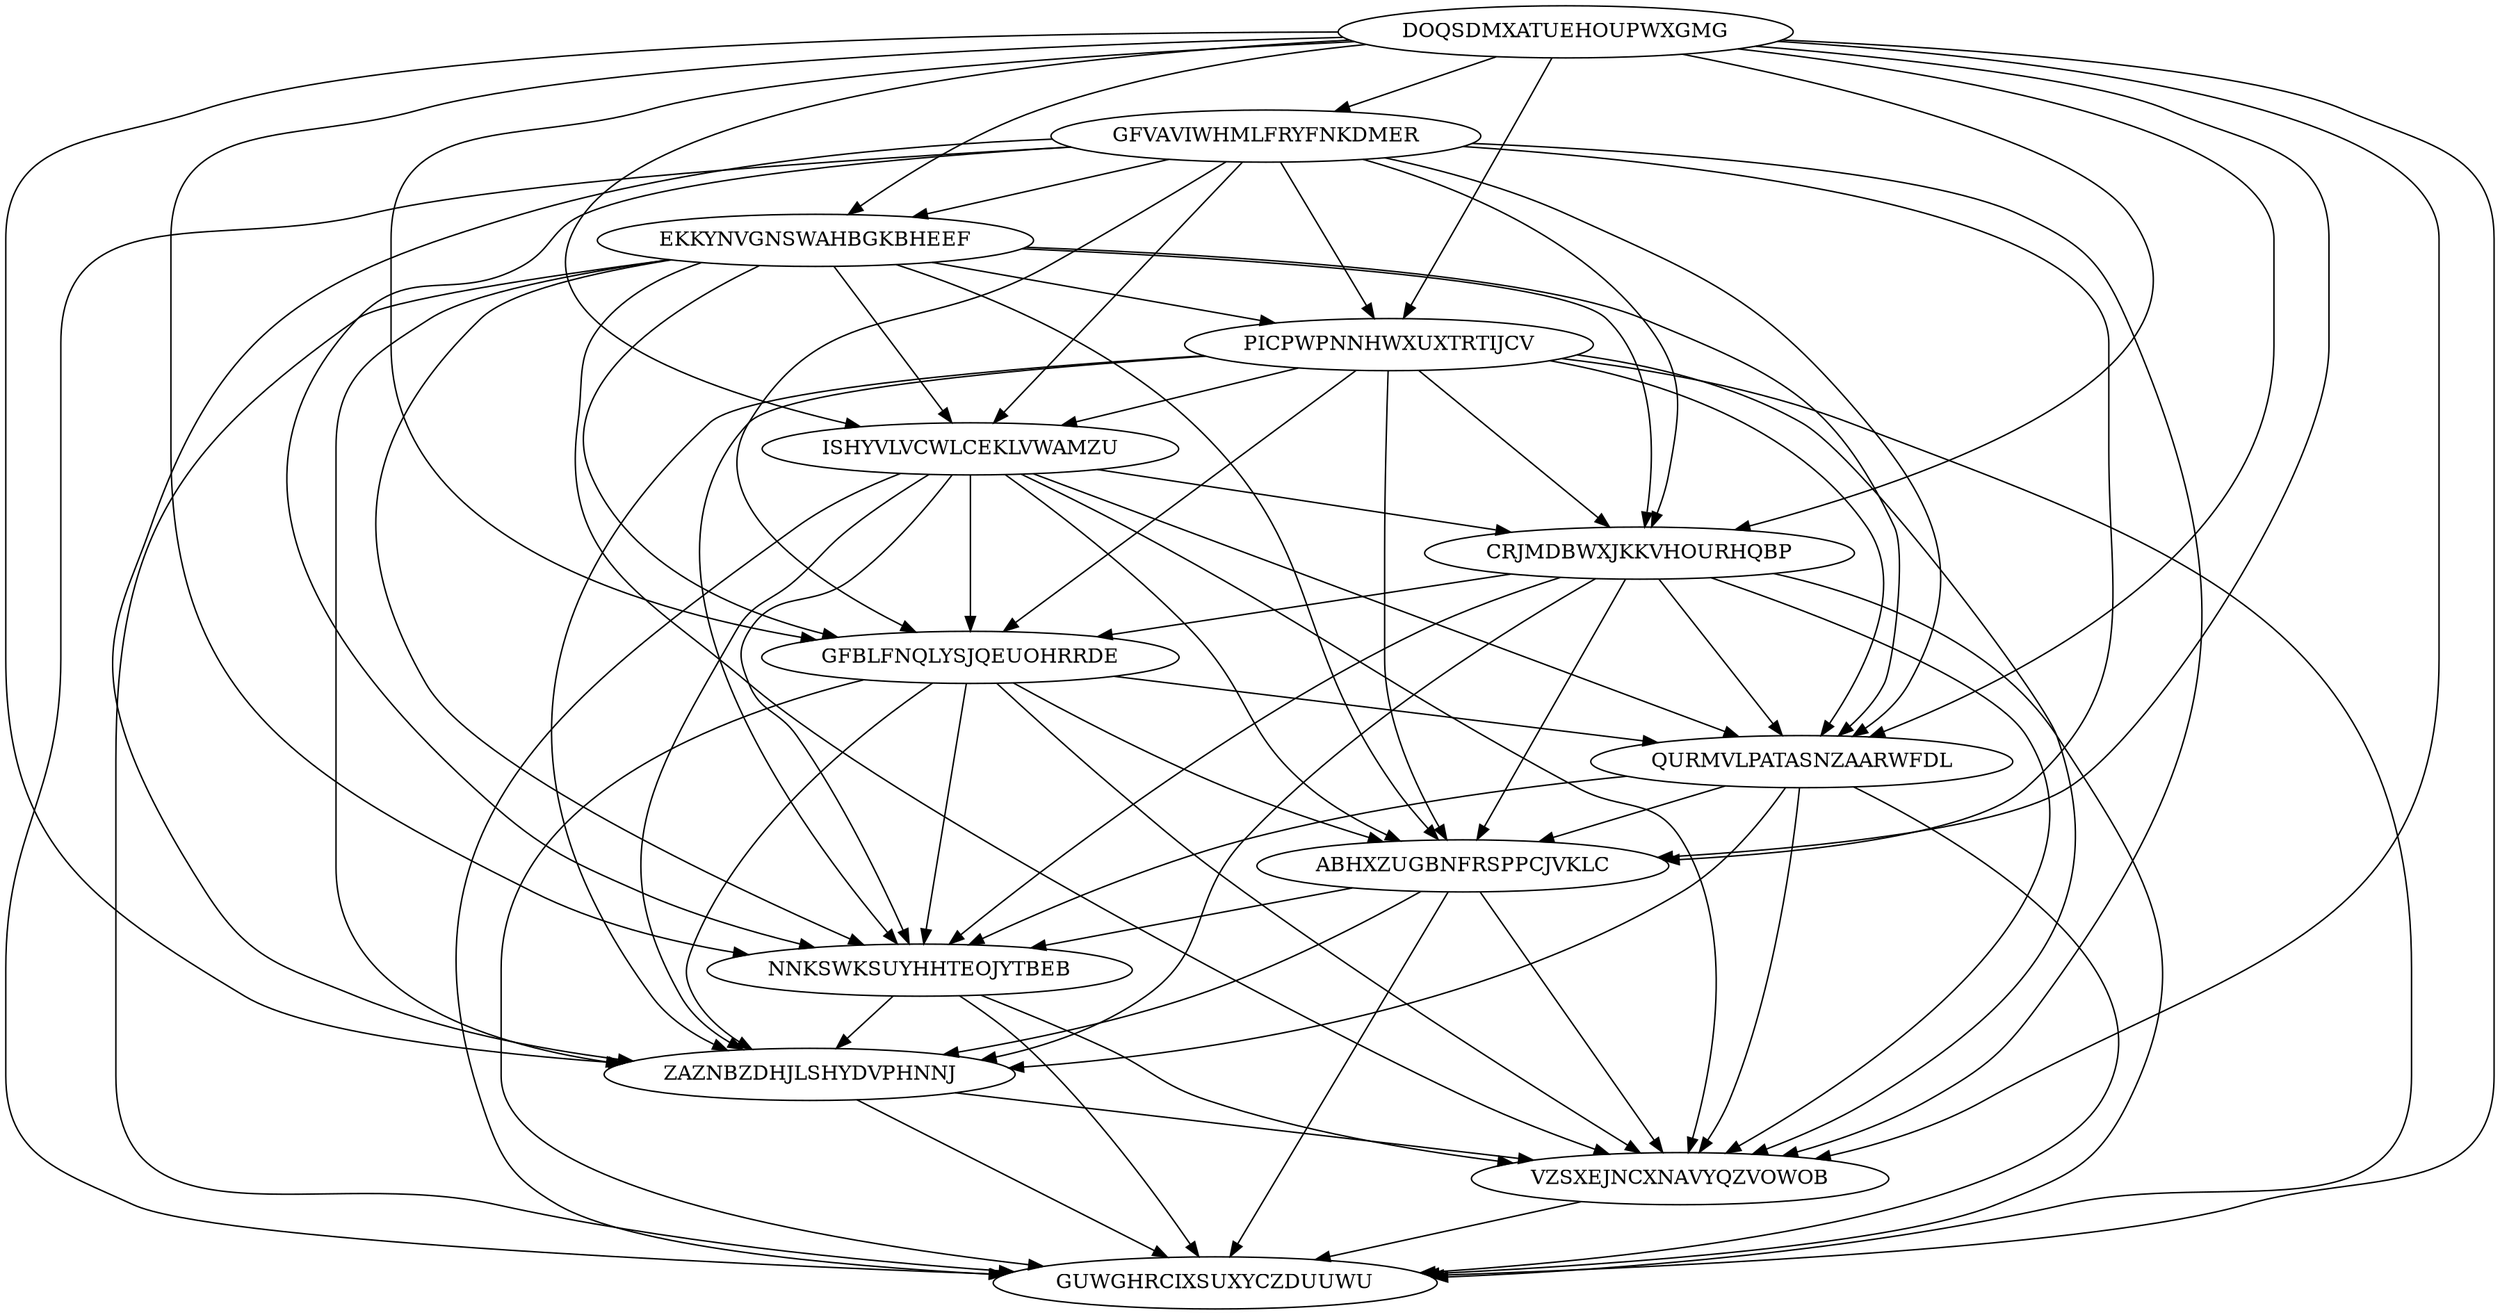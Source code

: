 digraph N13M78 {
	DOQSDMXATUEHOUPWXGMG	[Weight=10];
	GFVAVIWHMLFRYFNKDMER	[Weight=12];
	EKKYNVGNSWAHBGKBHEEF	[Weight=12];
	PICPWPNNHWXUXTRTIJCV	[Weight=17];
	ISHYVLVCWLCEKLVWAMZU	[Weight=10];
	CRJMDBWXJKKVHOURHQBP	[Weight=14];
	GFBLFNQLYSJQEUOHRRDE	[Weight=17];
	QURMVLPATASNZAARWFDL	[Weight=19];
	ABHXZUGBNFRSPPCJVKLC	[Weight=14];
	NNKSWKSUYHHTEOJYTBEB	[Weight=14];
	ZAZNBZDHJLSHYDVPHNNJ	[Weight=19];
	VZSXEJNCXNAVYQZVOWOB	[Weight=17];
	GUWGHRCIXSUXYCZDUUWU	[Weight=11];
	DOQSDMXATUEHOUPWXGMG -> VZSXEJNCXNAVYQZVOWOB [Weight=15];
	ABHXZUGBNFRSPPCJVKLC -> GUWGHRCIXSUXYCZDUUWU [Weight=13];
	ABHXZUGBNFRSPPCJVKLC -> NNKSWKSUYHHTEOJYTBEB [Weight=12];
	GFVAVIWHMLFRYFNKDMER -> CRJMDBWXJKKVHOURHQBP [Weight=12];
	QURMVLPATASNZAARWFDL -> ZAZNBZDHJLSHYDVPHNNJ [Weight=14];
	GFVAVIWHMLFRYFNKDMER -> PICPWPNNHWXUXTRTIJCV [Weight=11];
	EKKYNVGNSWAHBGKBHEEF -> VZSXEJNCXNAVYQZVOWOB [Weight=19];
	CRJMDBWXJKKVHOURHQBP -> GFBLFNQLYSJQEUOHRRDE [Weight=20];
	ISHYVLVCWLCEKLVWAMZU -> VZSXEJNCXNAVYQZVOWOB [Weight=12];
	DOQSDMXATUEHOUPWXGMG -> NNKSWKSUYHHTEOJYTBEB [Weight=18];
	ISHYVLVCWLCEKLVWAMZU -> ABHXZUGBNFRSPPCJVKLC [Weight=15];
	DOQSDMXATUEHOUPWXGMG -> QURMVLPATASNZAARWFDL [Weight=14];
	GFBLFNQLYSJQEUOHRRDE -> NNKSWKSUYHHTEOJYTBEB [Weight=11];
	DOQSDMXATUEHOUPWXGMG -> ISHYVLVCWLCEKLVWAMZU [Weight=18];
	PICPWPNNHWXUXTRTIJCV -> QURMVLPATASNZAARWFDL [Weight=13];
	QURMVLPATASNZAARWFDL -> NNKSWKSUYHHTEOJYTBEB [Weight=14];
	GFVAVIWHMLFRYFNKDMER -> ZAZNBZDHJLSHYDVPHNNJ [Weight=10];
	DOQSDMXATUEHOUPWXGMG -> GFVAVIWHMLFRYFNKDMER [Weight=16];
	DOQSDMXATUEHOUPWXGMG -> CRJMDBWXJKKVHOURHQBP [Weight=20];
	PICPWPNNHWXUXTRTIJCV -> GUWGHRCIXSUXYCZDUUWU [Weight=19];
	EKKYNVGNSWAHBGKBHEEF -> PICPWPNNHWXUXTRTIJCV [Weight=16];
	GFVAVIWHMLFRYFNKDMER -> QURMVLPATASNZAARWFDL [Weight=13];
	EKKYNVGNSWAHBGKBHEEF -> GFBLFNQLYSJQEUOHRRDE [Weight=19];
	GFVAVIWHMLFRYFNKDMER -> GUWGHRCIXSUXYCZDUUWU [Weight=17];
	PICPWPNNHWXUXTRTIJCV -> VZSXEJNCXNAVYQZVOWOB [Weight=14];
	ZAZNBZDHJLSHYDVPHNNJ -> GUWGHRCIXSUXYCZDUUWU [Weight=16];
	ISHYVLVCWLCEKLVWAMZU -> GUWGHRCIXSUXYCZDUUWU [Weight=10];
	ABHXZUGBNFRSPPCJVKLC -> VZSXEJNCXNAVYQZVOWOB [Weight=15];
	GFVAVIWHMLFRYFNKDMER -> ABHXZUGBNFRSPPCJVKLC [Weight=11];
	GFVAVIWHMLFRYFNKDMER -> ISHYVLVCWLCEKLVWAMZU [Weight=19];
	ISHYVLVCWLCEKLVWAMZU -> NNKSWKSUYHHTEOJYTBEB [Weight=11];
	DOQSDMXATUEHOUPWXGMG -> PICPWPNNHWXUXTRTIJCV [Weight=12];
	DOQSDMXATUEHOUPWXGMG -> ZAZNBZDHJLSHYDVPHNNJ [Weight=13];
	GFVAVIWHMLFRYFNKDMER -> GFBLFNQLYSJQEUOHRRDE [Weight=13];
	GFVAVIWHMLFRYFNKDMER -> EKKYNVGNSWAHBGKBHEEF [Weight=10];
	GFBLFNQLYSJQEUOHRRDE -> GUWGHRCIXSUXYCZDUUWU [Weight=17];
	NNKSWKSUYHHTEOJYTBEB -> ZAZNBZDHJLSHYDVPHNNJ [Weight=11];
	EKKYNVGNSWAHBGKBHEEF -> ISHYVLVCWLCEKLVWAMZU [Weight=13];
	PICPWPNNHWXUXTRTIJCV -> ISHYVLVCWLCEKLVWAMZU [Weight=11];
	ABHXZUGBNFRSPPCJVKLC -> ZAZNBZDHJLSHYDVPHNNJ [Weight=19];
	ISHYVLVCWLCEKLVWAMZU -> CRJMDBWXJKKVHOURHQBP [Weight=12];
	VZSXEJNCXNAVYQZVOWOB -> GUWGHRCIXSUXYCZDUUWU [Weight=19];
	CRJMDBWXJKKVHOURHQBP -> ZAZNBZDHJLSHYDVPHNNJ [Weight=13];
	PICPWPNNHWXUXTRTIJCV -> GFBLFNQLYSJQEUOHRRDE [Weight=14];
	CRJMDBWXJKKVHOURHQBP -> NNKSWKSUYHHTEOJYTBEB [Weight=12];
	PICPWPNNHWXUXTRTIJCV -> ABHXZUGBNFRSPPCJVKLC [Weight=10];
	CRJMDBWXJKKVHOURHQBP -> ABHXZUGBNFRSPPCJVKLC [Weight=18];
	GFVAVIWHMLFRYFNKDMER -> VZSXEJNCXNAVYQZVOWOB [Weight=13];
	GFBLFNQLYSJQEUOHRRDE -> ZAZNBZDHJLSHYDVPHNNJ [Weight=10];
	ISHYVLVCWLCEKLVWAMZU -> ZAZNBZDHJLSHYDVPHNNJ [Weight=16];
	EKKYNVGNSWAHBGKBHEEF -> ZAZNBZDHJLSHYDVPHNNJ [Weight=10];
	NNKSWKSUYHHTEOJYTBEB -> GUWGHRCIXSUXYCZDUUWU [Weight=15];
	ZAZNBZDHJLSHYDVPHNNJ -> VZSXEJNCXNAVYQZVOWOB [Weight=15];
	DOQSDMXATUEHOUPWXGMG -> GUWGHRCIXSUXYCZDUUWU [Weight=14];
	DOQSDMXATUEHOUPWXGMG -> GFBLFNQLYSJQEUOHRRDE [Weight=11];
	QURMVLPATASNZAARWFDL -> VZSXEJNCXNAVYQZVOWOB [Weight=19];
	GFBLFNQLYSJQEUOHRRDE -> QURMVLPATASNZAARWFDL [Weight=12];
	DOQSDMXATUEHOUPWXGMG -> ABHXZUGBNFRSPPCJVKLC [Weight=11];
	DOQSDMXATUEHOUPWXGMG -> EKKYNVGNSWAHBGKBHEEF [Weight=19];
	EKKYNVGNSWAHBGKBHEEF -> ABHXZUGBNFRSPPCJVKLC [Weight=15];
	QURMVLPATASNZAARWFDL -> GUWGHRCIXSUXYCZDUUWU [Weight=11];
	EKKYNVGNSWAHBGKBHEEF -> GUWGHRCIXSUXYCZDUUWU [Weight=14];
	CRJMDBWXJKKVHOURHQBP -> VZSXEJNCXNAVYQZVOWOB [Weight=16];
	PICPWPNNHWXUXTRTIJCV -> CRJMDBWXJKKVHOURHQBP [Weight=12];
	GFVAVIWHMLFRYFNKDMER -> NNKSWKSUYHHTEOJYTBEB [Weight=14];
	EKKYNVGNSWAHBGKBHEEF -> NNKSWKSUYHHTEOJYTBEB [Weight=20];
	EKKYNVGNSWAHBGKBHEEF -> QURMVLPATASNZAARWFDL [Weight=11];
	EKKYNVGNSWAHBGKBHEEF -> CRJMDBWXJKKVHOURHQBP [Weight=19];
	ISHYVLVCWLCEKLVWAMZU -> QURMVLPATASNZAARWFDL [Weight=11];
	ISHYVLVCWLCEKLVWAMZU -> GFBLFNQLYSJQEUOHRRDE [Weight=11];
	PICPWPNNHWXUXTRTIJCV -> NNKSWKSUYHHTEOJYTBEB [Weight=18];
	GFBLFNQLYSJQEUOHRRDE -> VZSXEJNCXNAVYQZVOWOB [Weight=18];
	GFBLFNQLYSJQEUOHRRDE -> ABHXZUGBNFRSPPCJVKLC [Weight=19];
	QURMVLPATASNZAARWFDL -> ABHXZUGBNFRSPPCJVKLC [Weight=16];
	PICPWPNNHWXUXTRTIJCV -> ZAZNBZDHJLSHYDVPHNNJ [Weight=20];
	CRJMDBWXJKKVHOURHQBP -> QURMVLPATASNZAARWFDL [Weight=16];
	NNKSWKSUYHHTEOJYTBEB -> VZSXEJNCXNAVYQZVOWOB [Weight=18];
	CRJMDBWXJKKVHOURHQBP -> GUWGHRCIXSUXYCZDUUWU [Weight=19];
}
